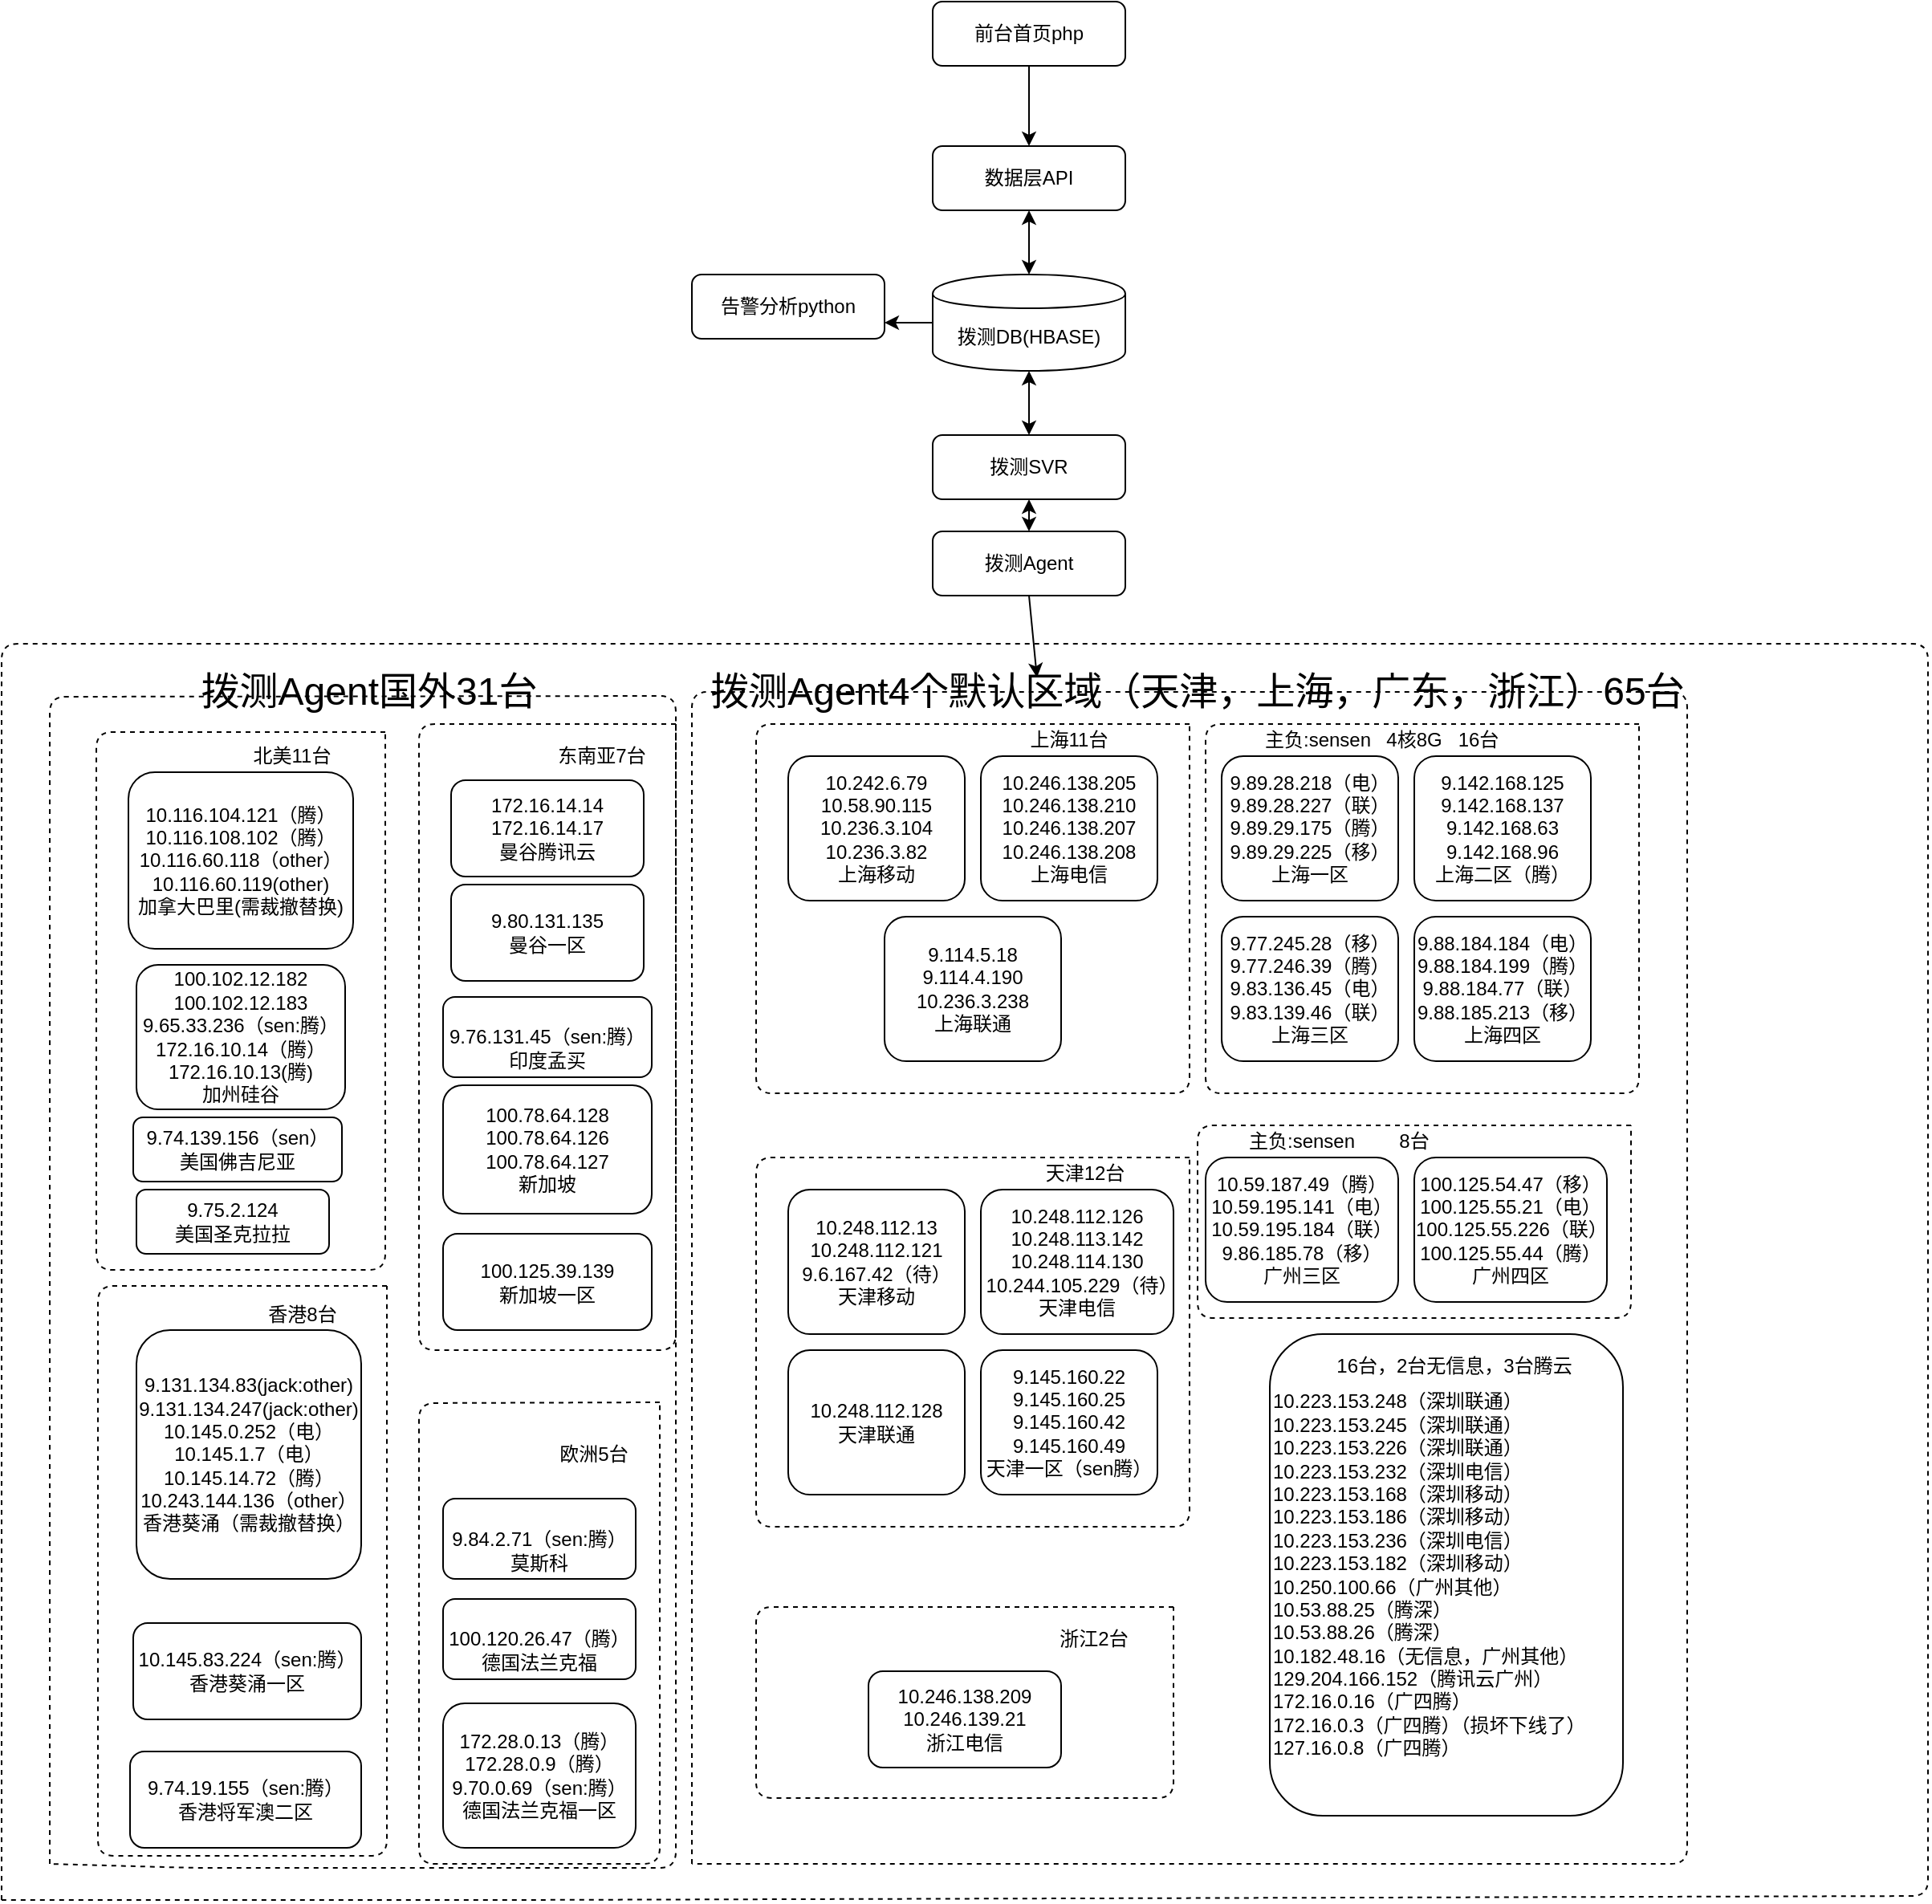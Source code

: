 <mxfile version="12.9.12" type="github">
  <diagram id="3ChKobuoZKqZvx7yNvab" name="Page-1">
    <mxGraphModel dx="1240" dy="768" grid="1" gridSize="10" guides="1" tooltips="1" connect="1" arrows="1" fold="1" page="1" pageScale="1" pageWidth="827" pageHeight="1169" math="0" shadow="0">
      <root>
        <mxCell id="0" />
        <mxCell id="1" parent="0" />
        <mxCell id="a0jC55dXt6eBEB4kqR6y-13" style="edgeStyle=orthogonalEdgeStyle;rounded=0;orthogonalLoop=1;jettySize=auto;html=1;exitX=0.5;exitY=1;exitDx=0;exitDy=0;entryX=0.5;entryY=0;entryDx=0;entryDy=0;" edge="1" parent="1" source="YTcx9iLwEz3lk8RtwIIG-1" target="a0jC55dXt6eBEB4kqR6y-1">
          <mxGeometry relative="1" as="geometry" />
        </mxCell>
        <mxCell id="YTcx9iLwEz3lk8RtwIIG-1" value="前台首页php" style="rounded=1;whiteSpace=wrap;html=1;" parent="1" vertex="1">
          <mxGeometry x="610" y="50" width="120" height="40" as="geometry" />
        </mxCell>
        <mxCell id="a0jC55dXt6eBEB4kqR6y-1" value="数据层API" style="rounded=1;whiteSpace=wrap;html=1;" vertex="1" parent="1">
          <mxGeometry x="610" y="140" width="120" height="40" as="geometry" />
        </mxCell>
        <mxCell id="a0jC55dXt6eBEB4kqR6y-16" style="edgeStyle=orthogonalEdgeStyle;rounded=0;orthogonalLoop=1;jettySize=auto;html=1;exitX=0;exitY=0.5;exitDx=0;exitDy=0;entryX=1;entryY=0.75;entryDx=0;entryDy=0;" edge="1" parent="1" source="a0jC55dXt6eBEB4kqR6y-2" target="a0jC55dXt6eBEB4kqR6y-3">
          <mxGeometry relative="1" as="geometry" />
        </mxCell>
        <mxCell id="a0jC55dXt6eBEB4kqR6y-2" value="拨测DB(HBASE)" style="shape=cylinder;whiteSpace=wrap;html=1;boundedLbl=1;backgroundOutline=1;" vertex="1" parent="1">
          <mxGeometry x="610" y="220" width="120" height="60" as="geometry" />
        </mxCell>
        <mxCell id="a0jC55dXt6eBEB4kqR6y-3" value="告警分析python" style="rounded=1;whiteSpace=wrap;html=1;" vertex="1" parent="1">
          <mxGeometry x="460" y="220" width="120" height="40" as="geometry" />
        </mxCell>
        <mxCell id="a0jC55dXt6eBEB4kqR6y-4" value="拨测SVR" style="rounded=1;whiteSpace=wrap;html=1;" vertex="1" parent="1">
          <mxGeometry x="610" y="320" width="120" height="40" as="geometry" />
        </mxCell>
        <mxCell id="a0jC55dXt6eBEB4kqR6y-5" value="拨测Agent" style="rounded=1;whiteSpace=wrap;html=1;" vertex="1" parent="1">
          <mxGeometry x="610" y="380" width="120" height="40" as="geometry" />
        </mxCell>
        <mxCell id="a0jC55dXt6eBEB4kqR6y-8" value="10.248.112.126&lt;br&gt;10.248.113.142&lt;br&gt;10.248.114.130&lt;br&gt;10.244.105.229（待）天津电信" style="rounded=1;whiteSpace=wrap;html=1;" vertex="1" parent="1">
          <mxGeometry x="640" y="790" width="120" height="90" as="geometry" />
        </mxCell>
        <mxCell id="a0jC55dXt6eBEB4kqR6y-9" value="10.248.112.128&lt;br&gt;天津联通" style="rounded=1;whiteSpace=wrap;html=1;" vertex="1" parent="1">
          <mxGeometry x="520" y="890" width="110" height="90" as="geometry" />
        </mxCell>
        <mxCell id="a0jC55dXt6eBEB4kqR6y-10" value="10.248.112.13&lt;br&gt;10.248.112.121&lt;br&gt;9.6.167.42（待）&lt;br&gt;天津移动" style="rounded=1;whiteSpace=wrap;html=1;" vertex="1" parent="1">
          <mxGeometry x="520" y="790" width="110" height="90" as="geometry" />
        </mxCell>
        <mxCell id="a0jC55dXt6eBEB4kqR6y-11" value="&lt;div&gt;10.242.6.79&lt;/div&gt;&lt;div&gt;10.58.90.115&lt;/div&gt;&lt;div&gt;10.236.3.104&lt;/div&gt;&lt;div&gt;10.236.3.82&lt;/div&gt;&lt;div&gt;上海移动&lt;/div&gt;" style="rounded=1;whiteSpace=wrap;html=1;" vertex="1" parent="1">
          <mxGeometry x="520" y="520" width="110" height="90" as="geometry" />
        </mxCell>
        <mxCell id="a0jC55dXt6eBEB4kqR6y-12" value="&lt;div&gt;10.246.138.205&lt;/div&gt;&lt;div&gt;10.246.138.210&lt;/div&gt;&lt;div&gt;10.246.138.207&lt;/div&gt;&lt;div&gt;10.246.138.208&lt;/div&gt;&lt;div&gt;上海电信&lt;/div&gt;" style="rounded=1;whiteSpace=wrap;html=1;" vertex="1" parent="1">
          <mxGeometry x="640" y="520" width="110" height="90" as="geometry" />
        </mxCell>
        <mxCell id="a0jC55dXt6eBEB4kqR6y-14" value="" style="endArrow=classic;startArrow=classic;html=1;entryX=0.5;entryY=1;entryDx=0;entryDy=0;exitX=0.5;exitY=0;exitDx=0;exitDy=0;" edge="1" parent="1" source="a0jC55dXt6eBEB4kqR6y-2" target="a0jC55dXt6eBEB4kqR6y-1">
          <mxGeometry width="50" height="50" relative="1" as="geometry">
            <mxPoint x="700" y="440" as="sourcePoint" />
            <mxPoint x="750" y="390" as="targetPoint" />
          </mxGeometry>
        </mxCell>
        <mxCell id="a0jC55dXt6eBEB4kqR6y-15" value="" style="endArrow=classic;startArrow=classic;html=1;entryX=0.5;entryY=1;entryDx=0;entryDy=0;exitX=0.5;exitY=0;exitDx=0;exitDy=0;" edge="1" parent="1" source="a0jC55dXt6eBEB4kqR6y-4" target="a0jC55dXt6eBEB4kqR6y-2">
          <mxGeometry width="50" height="50" relative="1" as="geometry">
            <mxPoint x="700" y="440" as="sourcePoint" />
            <mxPoint x="750" y="390" as="targetPoint" />
          </mxGeometry>
        </mxCell>
        <mxCell id="a0jC55dXt6eBEB4kqR6y-17" value="" style="endArrow=classic;startArrow=classic;html=1;entryX=0.5;entryY=1;entryDx=0;entryDy=0;exitX=0.5;exitY=0;exitDx=0;exitDy=0;" edge="1" parent="1" source="a0jC55dXt6eBEB4kqR6y-5" target="a0jC55dXt6eBEB4kqR6y-4">
          <mxGeometry width="50" height="50" relative="1" as="geometry">
            <mxPoint x="700" y="440" as="sourcePoint" />
            <mxPoint x="750" y="390" as="targetPoint" />
          </mxGeometry>
        </mxCell>
        <mxCell id="a0jC55dXt6eBEB4kqR6y-18" value="&lt;div&gt;9.114.5.18&lt;/div&gt;&lt;div&gt;9.114.4.190&lt;/div&gt;&lt;div&gt;10.236.3.238&lt;/div&gt;&lt;div&gt;上海联通&lt;/div&gt;" style="rounded=1;whiteSpace=wrap;html=1;" vertex="1" parent="1">
          <mxGeometry x="580" y="620" width="110" height="90" as="geometry" />
        </mxCell>
        <mxCell id="a0jC55dXt6eBEB4kqR6y-19" value="&lt;div&gt;9.89.28.218（电）&lt;/div&gt;&lt;div&gt;9.89.28.227（联）&lt;/div&gt;&lt;div&gt;9.89.29.175（腾）&lt;/div&gt;&lt;div&gt;9.89.29.225（移）&lt;/div&gt;&lt;div&gt;上海一区&lt;/div&gt;" style="rounded=1;whiteSpace=wrap;html=1;" vertex="1" parent="1">
          <mxGeometry x="790" y="520" width="110" height="90" as="geometry" />
        </mxCell>
        <mxCell id="a0jC55dXt6eBEB4kqR6y-20" value="&lt;div&gt;9.142.168.125&lt;/div&gt;&lt;div&gt;9.142.168.137&lt;/div&gt;&lt;div&gt;9.142.168.63&lt;/div&gt;&lt;div&gt;9.142.168.96&lt;/div&gt;&lt;div&gt;上海二区（腾）&lt;/div&gt;" style="rounded=1;whiteSpace=wrap;html=1;" vertex="1" parent="1">
          <mxGeometry x="910" y="520" width="110" height="90" as="geometry" />
        </mxCell>
        <mxCell id="a0jC55dXt6eBEB4kqR6y-21" value="4核8G" style="text;html=1;strokeColor=none;fillColor=none;align=center;verticalAlign=middle;whiteSpace=wrap;rounded=0;" vertex="1" parent="1">
          <mxGeometry x="890" y="500" width="40" height="20" as="geometry" />
        </mxCell>
        <mxCell id="a0jC55dXt6eBEB4kqR6y-22" value="&lt;div&gt;9.77.245.28（移）&lt;/div&gt;&lt;div&gt;9.77.246.39（腾）&lt;/div&gt;&lt;div&gt;9.83.136.45（电）&lt;/div&gt;&lt;div&gt;9.83.139.46（联）&lt;/div&gt;&lt;div&gt;上海三区&lt;/div&gt;" style="rounded=1;whiteSpace=wrap;html=1;" vertex="1" parent="1">
          <mxGeometry x="790" y="620" width="110" height="90" as="geometry" />
        </mxCell>
        <mxCell id="a0jC55dXt6eBEB4kqR6y-23" value="主负:sensen" style="text;html=1;strokeColor=none;fillColor=none;align=center;verticalAlign=middle;whiteSpace=wrap;rounded=0;" vertex="1" parent="1">
          <mxGeometry x="800" y="500" width="100" height="20" as="geometry" />
        </mxCell>
        <mxCell id="a0jC55dXt6eBEB4kqR6y-25" value="&lt;div&gt;9.88.184.184（电）&lt;/div&gt;&lt;div&gt;9.88.184.199（腾）&lt;/div&gt;&lt;div&gt;9.88.184.77（联）&lt;/div&gt;&lt;div&gt;9.88.185.213（移）&lt;/div&gt;&lt;div&gt;上海四区&lt;/div&gt;" style="rounded=1;whiteSpace=wrap;html=1;" vertex="1" parent="1">
          <mxGeometry x="910" y="620" width="110" height="90" as="geometry" />
        </mxCell>
        <mxCell id="a0jC55dXt6eBEB4kqR6y-26" value="" style="endArrow=none;dashed=1;html=1;" edge="1" parent="1">
          <mxGeometry width="50" height="50" relative="1" as="geometry">
            <mxPoint x="1050" y="500" as="sourcePoint" />
            <mxPoint x="1050" y="500" as="targetPoint" />
            <Array as="points">
              <mxPoint x="780" y="500" />
              <mxPoint x="780" y="730" />
              <mxPoint x="1050" y="730" />
            </Array>
          </mxGeometry>
        </mxCell>
        <mxCell id="a0jC55dXt6eBEB4kqR6y-27" value="" style="endArrow=none;dashed=1;html=1;" edge="1" parent="1">
          <mxGeometry width="50" height="50" relative="1" as="geometry">
            <mxPoint x="770" y="500" as="sourcePoint" />
            <mxPoint x="770" y="500" as="targetPoint" />
            <Array as="points">
              <mxPoint x="500" y="500" />
              <mxPoint x="500" y="730" />
              <mxPoint x="770" y="730" />
            </Array>
          </mxGeometry>
        </mxCell>
        <mxCell id="a0jC55dXt6eBEB4kqR6y-28" value="" style="endArrow=none;dashed=1;html=1;" edge="1" parent="1">
          <mxGeometry width="50" height="50" relative="1" as="geometry">
            <mxPoint x="770" y="770" as="sourcePoint" />
            <mxPoint x="770" y="770" as="targetPoint" />
            <Array as="points">
              <mxPoint x="500" y="770" />
              <mxPoint x="500" y="1000" />
              <mxPoint x="770" y="1000" />
            </Array>
          </mxGeometry>
        </mxCell>
        <mxCell id="a0jC55dXt6eBEB4kqR6y-29" value="天津12台" style="text;html=1;strokeColor=none;fillColor=none;align=center;verticalAlign=middle;whiteSpace=wrap;rounded=0;" vertex="1" parent="1">
          <mxGeometry x="670" y="770" width="70" height="20" as="geometry" />
        </mxCell>
        <mxCell id="a0jC55dXt6eBEB4kqR6y-31" value="16台" style="text;html=1;strokeColor=none;fillColor=none;align=center;verticalAlign=middle;whiteSpace=wrap;rounded=0;" vertex="1" parent="1">
          <mxGeometry x="930" y="500" width="40" height="20" as="geometry" />
        </mxCell>
        <mxCell id="a0jC55dXt6eBEB4kqR6y-32" value="上海11台" style="text;html=1;strokeColor=none;fillColor=none;align=center;verticalAlign=middle;whiteSpace=wrap;rounded=0;" vertex="1" parent="1">
          <mxGeometry x="660" y="500" width="70" height="20" as="geometry" />
        </mxCell>
        <mxCell id="a0jC55dXt6eBEB4kqR6y-34" value="&lt;div&gt;&lt;br&gt;&lt;/div&gt;&lt;div&gt;10.59.187.49（腾）&lt;/div&gt;&lt;div&gt;10.59.195.141（电）&lt;/div&gt;&lt;div&gt;10.59.195.184（联）&lt;/div&gt;&lt;div&gt;9.86.185.78（移）&lt;/div&gt;&lt;div&gt;广州三区&lt;/div&gt;&lt;div&gt;&lt;br&gt;&lt;/div&gt;" style="rounded=1;whiteSpace=wrap;html=1;align=center;" vertex="1" parent="1">
          <mxGeometry x="780" y="770" width="120" height="90" as="geometry" />
        </mxCell>
        <mxCell id="a0jC55dXt6eBEB4kqR6y-35" value="&lt;div&gt;&lt;div&gt;100.125.54.47（移）&lt;/div&gt;&lt;div&gt;100.125.55.21（电）&lt;/div&gt;&lt;div&gt;100.125.55.226（联）&lt;/div&gt;&lt;div&gt;100.125.55.44（腾）&lt;/div&gt;&lt;/div&gt;&lt;div&gt;广州四区&lt;/div&gt;" style="rounded=1;whiteSpace=wrap;html=1;" vertex="1" parent="1">
          <mxGeometry x="910" y="770" width="120" height="90" as="geometry" />
        </mxCell>
        <mxCell id="a0jC55dXt6eBEB4kqR6y-36" value="&lt;div&gt;&lt;div&gt;10.223.153.248（深圳联通）&lt;/div&gt;&lt;div&gt;10.223.153.245（深圳联通）&lt;/div&gt;&lt;div&gt;10.223.153.226（深圳联通）&lt;/div&gt;&lt;div&gt;10.223.153.232（深圳电信）&lt;/div&gt;&lt;div&gt;10.223.153.168（深圳移动）&lt;/div&gt;&lt;div&gt;10.223.153.186（深圳移动）&lt;/div&gt;&lt;div&gt;10.223.153.236（深圳电信）&lt;/div&gt;&lt;div&gt;10.223.153.182（深圳移动）&lt;/div&gt;&lt;div&gt;10.250.100.66（广州其他）&lt;/div&gt;&lt;div&gt;10.53.88.25（腾深）&lt;/div&gt;&lt;div&gt;10.53.88.26（腾深）&lt;/div&gt;&lt;/div&gt;&lt;div&gt;10.182.48.16（无信息，广州其他）&lt;/div&gt;&lt;div&gt;129.204.166.152（腾讯云广州）&lt;/div&gt;&lt;div&gt;172.16.0.16（广四腾）&lt;/div&gt;&lt;div&gt;172.16.0.3（广四腾）（损坏下线了）&lt;/div&gt;&lt;div&gt;127.16.0.8（广四腾）&lt;/div&gt;" style="rounded=1;whiteSpace=wrap;html=1;align=left;" vertex="1" parent="1">
          <mxGeometry x="820" y="880" width="220" height="300" as="geometry" />
        </mxCell>
        <mxCell id="a0jC55dXt6eBEB4kqR6y-37" value="" style="endArrow=none;dashed=1;html=1;" edge="1" parent="1">
          <mxGeometry width="50" height="50" relative="1" as="geometry">
            <mxPoint x="460" y="1210" as="sourcePoint" />
            <mxPoint x="460" y="1210" as="targetPoint" />
            <Array as="points">
              <mxPoint x="460" y="480" />
              <mxPoint x="1080" y="480" />
              <mxPoint x="1080" y="1210" />
              <mxPoint x="780" y="1210" />
            </Array>
          </mxGeometry>
        </mxCell>
        <mxCell id="a0jC55dXt6eBEB4kqR6y-41" value="" style="endArrow=classic;html=1;exitX=0.5;exitY=1;exitDx=0;exitDy=0;entryX=0.336;entryY=0.05;entryDx=0;entryDy=0;entryPerimeter=0;" edge="1" parent="1" source="a0jC55dXt6eBEB4kqR6y-5" target="a0jC55dXt6eBEB4kqR6y-38">
          <mxGeometry width="50" height="50" relative="1" as="geometry">
            <mxPoint x="550" y="440" as="sourcePoint" />
            <mxPoint x="600" y="390" as="targetPoint" />
          </mxGeometry>
        </mxCell>
        <mxCell id="a0jC55dXt6eBEB4kqR6y-42" value="16台，2台无信息，3台腾云" style="text;html=1;strokeColor=none;fillColor=none;align=center;verticalAlign=middle;whiteSpace=wrap;rounded=0;" vertex="1" parent="1">
          <mxGeometry x="850" y="890" width="170" height="20" as="geometry" />
        </mxCell>
        <mxCell id="a0jC55dXt6eBEB4kqR6y-43" value="8台" style="text;html=1;strokeColor=none;fillColor=none;align=center;verticalAlign=middle;whiteSpace=wrap;rounded=0;" vertex="1" parent="1">
          <mxGeometry x="890" y="750" width="40" height="20" as="geometry" />
        </mxCell>
        <mxCell id="a0jC55dXt6eBEB4kqR6y-44" value="" style="endArrow=none;dashed=1;html=1;" edge="1" parent="1">
          <mxGeometry width="50" height="50" relative="1" as="geometry">
            <mxPoint x="1045" y="750" as="sourcePoint" />
            <mxPoint x="1045" y="750" as="targetPoint" />
            <Array as="points">
              <mxPoint x="775" y="750" />
              <mxPoint x="775" y="870" />
              <mxPoint x="1045" y="870" />
            </Array>
          </mxGeometry>
        </mxCell>
        <mxCell id="a0jC55dXt6eBEB4kqR6y-45" value="主负:sensen" style="text;html=1;strokeColor=none;fillColor=none;align=center;verticalAlign=middle;whiteSpace=wrap;rounded=0;" vertex="1" parent="1">
          <mxGeometry x="790" y="750" width="100" height="20" as="geometry" />
        </mxCell>
        <mxCell id="a0jC55dXt6eBEB4kqR6y-46" value="&lt;div&gt;9.145.160.22&lt;/div&gt;&lt;div&gt;9.145.160.25&lt;/div&gt;&lt;div&gt;9.145.160.42&lt;/div&gt;&lt;div&gt;9.145.160.49&lt;/div&gt;天津一区（sen腾）" style="rounded=1;whiteSpace=wrap;html=1;" vertex="1" parent="1">
          <mxGeometry x="640" y="890" width="110" height="90" as="geometry" />
        </mxCell>
        <mxCell id="a0jC55dXt6eBEB4kqR6y-47" value="&lt;div&gt;10.246.138.209&lt;/div&gt;&lt;div&gt;10.246.139.21&lt;/div&gt;&lt;div&gt;浙江电信&lt;/div&gt;" style="rounded=1;whiteSpace=wrap;html=1;" vertex="1" parent="1">
          <mxGeometry x="570" y="1090" width="120" height="60" as="geometry" />
        </mxCell>
        <mxCell id="a0jC55dXt6eBEB4kqR6y-48" value="浙江2台" style="text;html=1;strokeColor=none;fillColor=none;align=center;verticalAlign=middle;whiteSpace=wrap;rounded=0;" vertex="1" parent="1">
          <mxGeometry x="672.5" y="1060" width="75" height="20" as="geometry" />
        </mxCell>
        <mxCell id="a0jC55dXt6eBEB4kqR6y-52" value="" style="endArrow=none;dashed=1;html=1;" edge="1" parent="1">
          <mxGeometry width="50" height="50" relative="1" as="geometry">
            <mxPoint x="760" y="1050" as="sourcePoint" />
            <mxPoint x="760" y="1050" as="targetPoint" />
            <Array as="points">
              <mxPoint x="500" y="1050" />
              <mxPoint x="500" y="1169" />
              <mxPoint x="760" y="1169" />
            </Array>
          </mxGeometry>
        </mxCell>
        <mxCell id="a0jC55dXt6eBEB4kqR6y-38" value="&lt;font style=&quot;font-size: 24px&quot;&gt;拨测Agent4个默认区域（天津，上海，广东，浙江）65台&lt;/font&gt;" style="text;html=1;strokeColor=none;fillColor=none;align=center;verticalAlign=middle;whiteSpace=wrap;rounded=0;" vertex="1" parent="1">
          <mxGeometry x="470" y="470" width="610" height="20" as="geometry" />
        </mxCell>
        <mxCell id="a0jC55dXt6eBEB4kqR6y-55" value="172.16.14.14&lt;br&gt;172.16.14.17&lt;br&gt;曼谷腾讯云" style="rounded=1;whiteSpace=wrap;html=1;" vertex="1" parent="1">
          <mxGeometry x="310" y="535" width="120" height="60" as="geometry" />
        </mxCell>
        <mxCell id="a0jC55dXt6eBEB4kqR6y-56" value="&lt;div&gt;9.80.131.135&lt;/div&gt;&lt;div&gt;曼谷一区&lt;/div&gt;" style="rounded=1;whiteSpace=wrap;html=1;" vertex="1" parent="1">
          <mxGeometry x="310" y="600" width="120" height="60" as="geometry" />
        </mxCell>
        <mxCell id="a0jC55dXt6eBEB4kqR6y-57" value="&lt;div&gt;10.116.104.121（腾）&lt;/div&gt;&lt;div&gt;10.116.108.102（腾）&lt;/div&gt;&lt;div&gt;10.116.60.118（other）&lt;/div&gt;&lt;div&gt;10.116.60.119(other)&lt;/div&gt;&lt;div&gt;加拿大巴里(需裁撤替换)&lt;/div&gt;" style="rounded=1;whiteSpace=wrap;html=1;" vertex="1" parent="1">
          <mxGeometry x="109" y="530" width="140" height="110" as="geometry" />
        </mxCell>
        <mxCell id="a0jC55dXt6eBEB4kqR6y-58" value="&lt;div&gt;100.102.12.182&lt;/div&gt;&lt;div&gt;100.102.12.183&lt;/div&gt;&lt;div&gt;9.65.33.236（sen:腾）&lt;br&gt;&lt;/div&gt;&lt;div&gt;172.16.10.14（腾）&lt;/div&gt;&lt;div&gt;172.16.10.13(腾)&lt;/div&gt;&lt;div&gt;加州硅谷&lt;/div&gt;" style="rounded=1;whiteSpace=wrap;html=1;" vertex="1" parent="1">
          <mxGeometry x="114" y="650" width="130" height="90" as="geometry" />
        </mxCell>
        <mxCell id="a0jC55dXt6eBEB4kqR6y-59" value="&lt;div&gt;&lt;br&gt;&lt;/div&gt;&lt;div&gt;100.120.26.47（腾）&lt;/div&gt;&lt;div&gt;德国法兰克福&lt;/div&gt;" style="rounded=1;whiteSpace=wrap;html=1;" vertex="1" parent="1">
          <mxGeometry x="305" y="1045" width="120" height="50" as="geometry" />
        </mxCell>
        <mxCell id="a0jC55dXt6eBEB4kqR6y-60" value="&lt;div&gt;172.28.0.13（腾）&lt;/div&gt;&lt;div&gt;172.28.0.9（腾）&lt;/div&gt;&lt;div&gt;9.70.0.69（sen:腾）&lt;/div&gt;&lt;div&gt;德国法兰克福一区&lt;/div&gt;" style="rounded=1;whiteSpace=wrap;html=1;" vertex="1" parent="1">
          <mxGeometry x="305" y="1110" width="120" height="90" as="geometry" />
        </mxCell>
        <mxCell id="a0jC55dXt6eBEB4kqR6y-61" value="&lt;div&gt;&lt;br&gt;&lt;/div&gt;&lt;div&gt;9.84.2.71（sen:腾）&lt;/div&gt;&lt;div&gt;莫斯科&lt;/div&gt;" style="rounded=1;whiteSpace=wrap;html=1;" vertex="1" parent="1">
          <mxGeometry x="305" y="982.5" width="120" height="50" as="geometry" />
        </mxCell>
        <mxCell id="a0jC55dXt6eBEB4kqR6y-62" value="&lt;div&gt;&lt;br&gt;&lt;/div&gt;&lt;div&gt;9.76.131.45（sen:腾）&lt;/div&gt;&lt;div&gt;印度孟买&lt;/div&gt;" style="rounded=1;whiteSpace=wrap;html=1;" vertex="1" parent="1">
          <mxGeometry x="305" y="670" width="130" height="50" as="geometry" />
        </mxCell>
        <mxCell id="a0jC55dXt6eBEB4kqR6y-64" value="&lt;div&gt;9.75.2.124&lt;/div&gt;&lt;div&gt;美国圣克拉拉&lt;/div&gt;" style="rounded=1;whiteSpace=wrap;html=1;" vertex="1" parent="1">
          <mxGeometry x="114" y="790" width="120" height="40" as="geometry" />
        </mxCell>
        <mxCell id="a0jC55dXt6eBEB4kqR6y-65" value="&lt;div&gt;100.78.64.128&lt;/div&gt;&lt;div&gt;100.78.64.126&lt;/div&gt;&lt;div&gt;100.78.64.127&lt;/div&gt;&lt;div&gt;新加坡&lt;/div&gt;" style="rounded=1;whiteSpace=wrap;html=1;" vertex="1" parent="1">
          <mxGeometry x="305" y="725" width="130" height="80" as="geometry" />
        </mxCell>
        <mxCell id="a0jC55dXt6eBEB4kqR6y-66" value="&lt;div&gt;100.125.39.139&lt;/div&gt;&lt;div&gt;新加坡一区&lt;/div&gt;" style="rounded=1;whiteSpace=wrap;html=1;" vertex="1" parent="1">
          <mxGeometry x="305" y="817.5" width="130" height="60" as="geometry" />
        </mxCell>
        <mxCell id="a0jC55dXt6eBEB4kqR6y-67" value="&lt;div&gt;9.74.139.156（sen）&lt;/div&gt;&lt;div&gt;美国佛吉尼亚&lt;/div&gt;" style="rounded=1;whiteSpace=wrap;html=1;" vertex="1" parent="1">
          <mxGeometry x="112" y="745" width="130" height="40" as="geometry" />
        </mxCell>
        <mxCell id="a0jC55dXt6eBEB4kqR6y-68" value="&lt;div&gt;9.131.134.83(jack:other)&lt;/div&gt;&lt;div&gt;9.131.134.247(jack:other)&lt;/div&gt;&lt;div&gt;10.145.0.252（电）&lt;/div&gt;&lt;div&gt;10.145.1.7（电）&lt;/div&gt;&lt;div&gt;10.145.14.72（腾）&lt;/div&gt;&lt;div&gt;10.243.144.136（other）&lt;/div&gt;&lt;div&gt;香港葵涌（需裁撤替换）&lt;/div&gt;" style="rounded=1;whiteSpace=wrap;html=1;" vertex="1" parent="1">
          <mxGeometry x="114" y="877.5" width="140" height="155" as="geometry" />
        </mxCell>
        <mxCell id="a0jC55dXt6eBEB4kqR6y-69" value="&lt;div&gt;10.145.83.224（sen:腾）&lt;br&gt;&lt;/div&gt;&lt;div&gt;香港葵涌一区&lt;/div&gt;" style="rounded=1;whiteSpace=wrap;html=1;" vertex="1" parent="1">
          <mxGeometry x="112" y="1060" width="142" height="60" as="geometry" />
        </mxCell>
        <mxCell id="a0jC55dXt6eBEB4kqR6y-70" value="&lt;div&gt;9.74.19.155（sen:腾）&lt;/div&gt;&lt;div&gt;香港将军澳二区&lt;/div&gt;" style="rounded=1;whiteSpace=wrap;html=1;" vertex="1" parent="1">
          <mxGeometry x="110" y="1140" width="144" height="60" as="geometry" />
        </mxCell>
        <mxCell id="a0jC55dXt6eBEB4kqR6y-71" value="" style="endArrow=none;dashed=1;html=1;" edge="1" parent="1">
          <mxGeometry width="50" height="50" relative="1" as="geometry">
            <mxPoint x="270" y="850" as="sourcePoint" />
            <mxPoint x="270" y="850" as="targetPoint" />
            <Array as="points">
              <mxPoint x="90" y="850" />
              <mxPoint x="90" y="1205" />
              <mxPoint x="270" y="1205" />
            </Array>
          </mxGeometry>
        </mxCell>
        <mxCell id="a0jC55dXt6eBEB4kqR6y-72" value="香港8台" style="text;html=1;strokeColor=none;fillColor=none;align=center;verticalAlign=middle;whiteSpace=wrap;rounded=0;" vertex="1" parent="1">
          <mxGeometry x="190" y="857.5" width="55" height="20" as="geometry" />
        </mxCell>
        <mxCell id="a0jC55dXt6eBEB4kqR6y-73" value="" style="endArrow=none;dashed=1;html=1;" edge="1" parent="1">
          <mxGeometry width="50" height="50" relative="1" as="geometry">
            <mxPoint x="269" y="505" as="sourcePoint" />
            <mxPoint x="269" y="505" as="targetPoint" />
            <Array as="points">
              <mxPoint x="89" y="505" />
              <mxPoint x="89" y="840" />
              <mxPoint x="269" y="840" />
            </Array>
          </mxGeometry>
        </mxCell>
        <mxCell id="a0jC55dXt6eBEB4kqR6y-74" value="北美11台" style="text;html=1;strokeColor=none;fillColor=none;align=center;verticalAlign=middle;whiteSpace=wrap;rounded=0;" vertex="1" parent="1">
          <mxGeometry x="180" y="510" width="62" height="20" as="geometry" />
        </mxCell>
        <mxCell id="a0jC55dXt6eBEB4kqR6y-75" value="" style="endArrow=none;dashed=1;html=1;" edge="1" parent="1">
          <mxGeometry width="50" height="50" relative="1" as="geometry">
            <mxPoint x="450" y="500" as="sourcePoint" />
            <mxPoint x="450" y="500" as="targetPoint" />
            <Array as="points">
              <mxPoint x="290" y="500" />
              <mxPoint x="290" y="890" />
              <mxPoint x="450" y="890" />
            </Array>
          </mxGeometry>
        </mxCell>
        <mxCell id="a0jC55dXt6eBEB4kqR6y-76" value="" style="endArrow=none;dashed=1;html=1;" edge="1" parent="1">
          <mxGeometry width="50" height="50" relative="1" as="geometry">
            <mxPoint x="440" y="922.5" as="sourcePoint" />
            <mxPoint x="440" y="922.5" as="targetPoint" />
            <Array as="points">
              <mxPoint x="290" y="923" />
              <mxPoint x="290" y="1210" />
              <mxPoint x="440" y="1210" />
            </Array>
          </mxGeometry>
        </mxCell>
        <mxCell id="a0jC55dXt6eBEB4kqR6y-78" value="东南亚7台" style="text;html=1;strokeColor=none;fillColor=none;align=center;verticalAlign=middle;whiteSpace=wrap;rounded=0;" vertex="1" parent="1">
          <mxGeometry x="373" y="510" width="62" height="20" as="geometry" />
        </mxCell>
        <mxCell id="a0jC55dXt6eBEB4kqR6y-79" value="欧洲5台" style="text;html=1;strokeColor=none;fillColor=none;align=center;verticalAlign=middle;whiteSpace=wrap;rounded=0;" vertex="1" parent="1">
          <mxGeometry x="368" y="945" width="62" height="20" as="geometry" />
        </mxCell>
        <mxCell id="a0jC55dXt6eBEB4kqR6y-80" value="" style="endArrow=none;dashed=1;html=1;" edge="1" parent="1">
          <mxGeometry width="50" height="50" relative="1" as="geometry">
            <mxPoint x="60" y="1210" as="sourcePoint" />
            <mxPoint x="60" y="1210" as="targetPoint" />
            <Array as="points">
              <mxPoint x="60" y="483" />
              <mxPoint x="450" y="482.5" />
              <mxPoint x="450" y="1212.5" />
              <mxPoint x="150" y="1212.5" />
            </Array>
          </mxGeometry>
        </mxCell>
        <mxCell id="a0jC55dXt6eBEB4kqR6y-81" value="&lt;font style=&quot;font-size: 24px&quot;&gt;拨测Agent国外31台&lt;/font&gt;" style="text;html=1;strokeColor=none;fillColor=none;align=center;verticalAlign=middle;whiteSpace=wrap;rounded=0;" vertex="1" parent="1">
          <mxGeometry x="114" y="470" width="290" height="20" as="geometry" />
        </mxCell>
        <mxCell id="a0jC55dXt6eBEB4kqR6y-82" value="" style="endArrow=none;dashed=1;html=1;" edge="1" parent="1">
          <mxGeometry width="50" height="50" relative="1" as="geometry">
            <mxPoint x="30" y="1232.5" as="sourcePoint" />
            <mxPoint x="30" y="1232.5" as="targetPoint" />
            <Array as="points">
              <mxPoint x="30" y="450" />
              <mxPoint x="1230" y="450" />
              <mxPoint x="1230" y="1230" />
              <mxPoint x="350" y="1232.5" />
            </Array>
          </mxGeometry>
        </mxCell>
      </root>
    </mxGraphModel>
  </diagram>
</mxfile>

